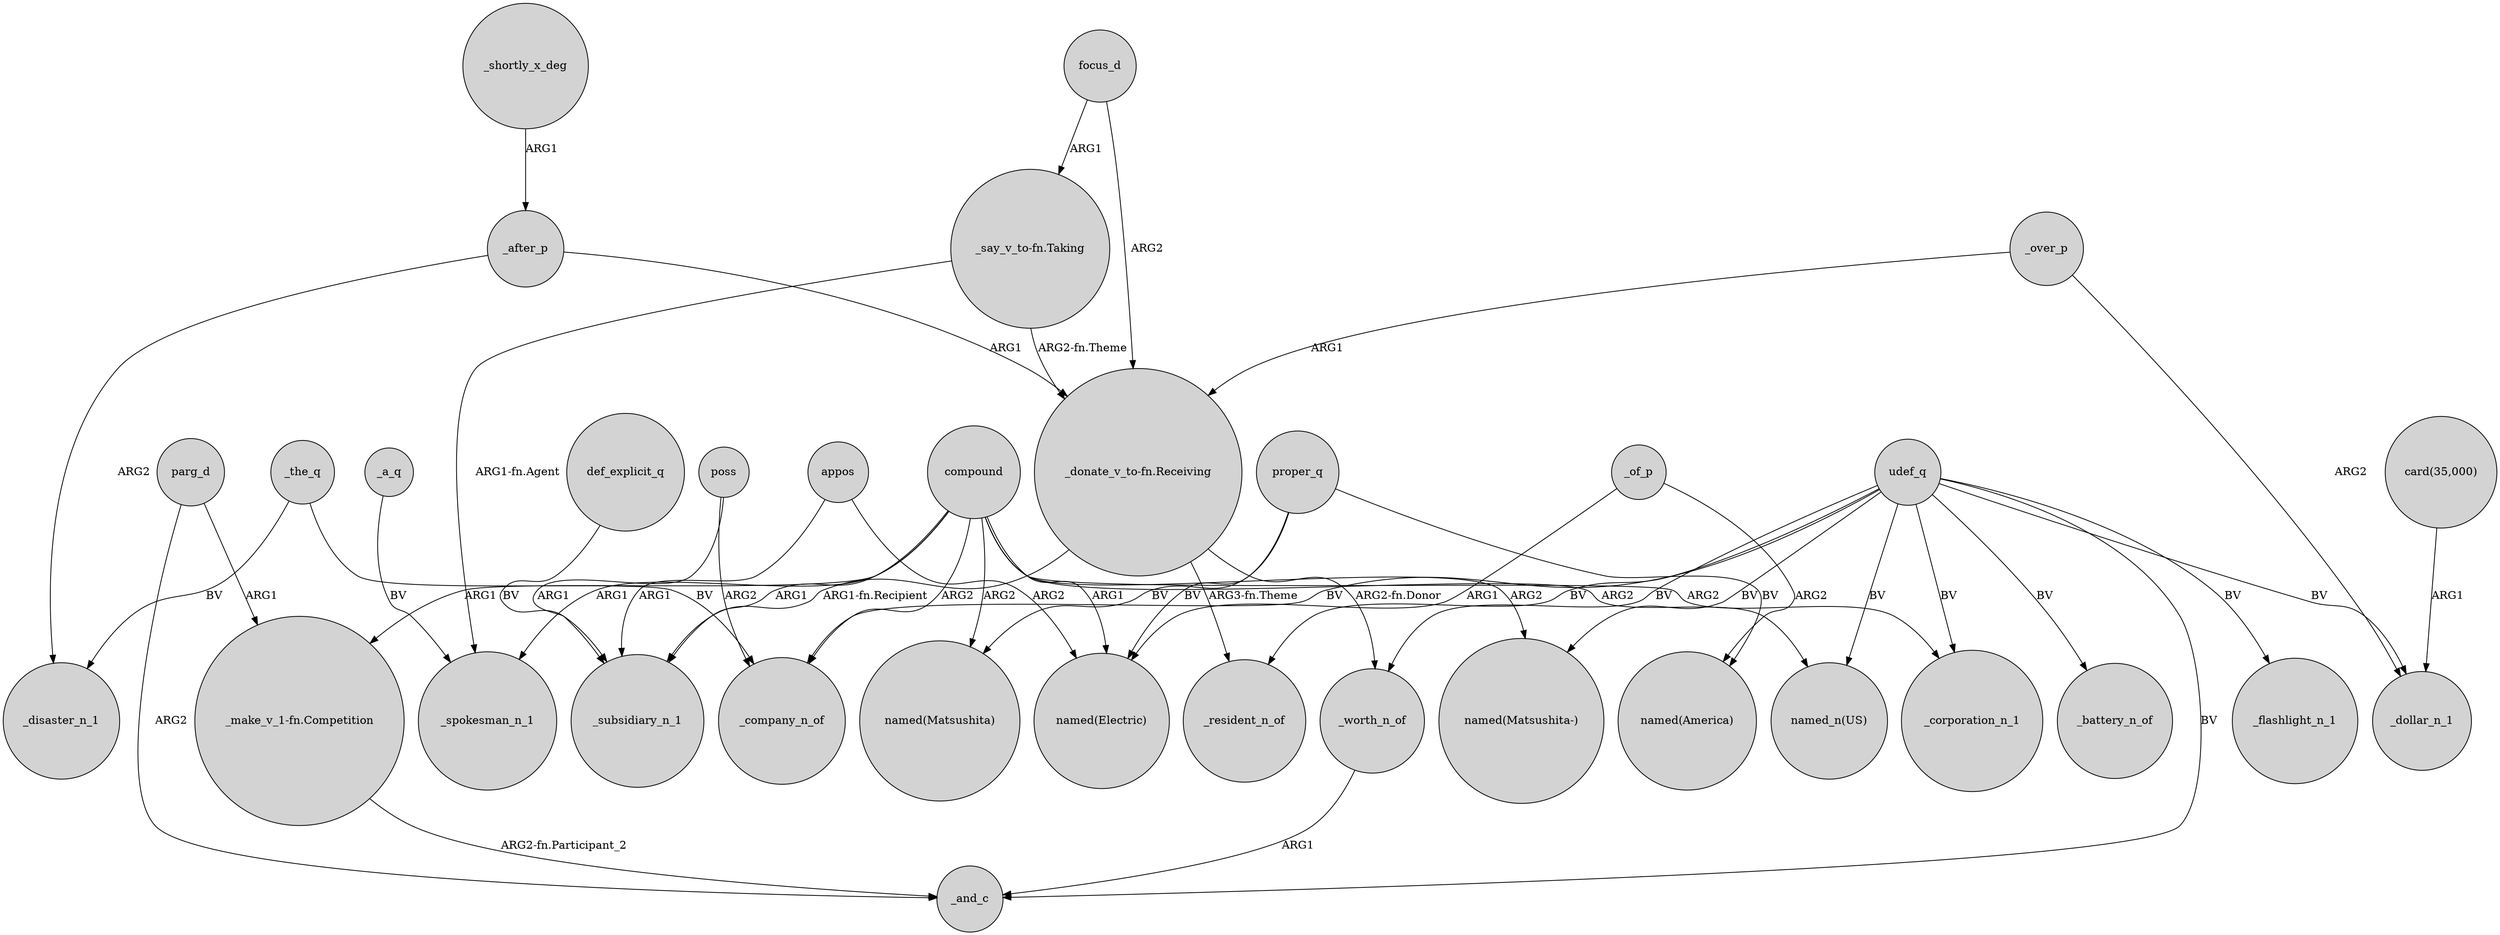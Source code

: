 digraph {
	node [shape=circle style=filled]
	_shortly_x_deg -> _after_p [label=ARG1]
	udef_q -> _resident_n_of [label=BV]
	"_make_v_1-fn.Competition" -> _and_c [label="ARG2-fn.Participant_2"]
	"card(35,000)" -> _dollar_n_1 [label=ARG1]
	"_donate_v_to-fn.Receiving" -> _resident_n_of [label="ARG3-fn.Theme"]
	compound -> _spokesman_n_1 [label=ARG1]
	_over_p -> _dollar_n_1 [label=ARG2]
	focus_d -> "_say_v_to-fn.Taking" [label=ARG1]
	_over_p -> "_donate_v_to-fn.Receiving" [label=ARG1]
	parg_d -> "_make_v_1-fn.Competition" [label=ARG1]
	"_donate_v_to-fn.Receiving" -> _subsidiary_n_1 [label="ARG1-fn.Recipient"]
	compound -> "named(Matsushita)" [label=ARG2]
	_of_p -> "named(Electric)" [label=ARG1]
	_worth_n_of -> _and_c [label=ARG1]
	appos -> _subsidiary_n_1 [label=ARG1]
	proper_q -> "named(America)" [label=BV]
	compound -> "named(Electric)" [label=ARG1]
	"_say_v_to-fn.Taking" -> _spokesman_n_1 [label="ARG1-fn.Agent"]
	udef_q -> _and_c [label=BV]
	compound -> "_make_v_1-fn.Competition" [label=ARG1]
	compound -> _company_n_of [label=ARG2]
	_of_p -> "named(America)" [label=ARG2]
	proper_q -> "named(Matsushita)" [label=BV]
	poss -> _company_n_of [label=ARG2]
	_after_p -> "_donate_v_to-fn.Receiving" [label=ARG1]
	_after_p -> _disaster_n_1 [label=ARG2]
	appos -> "named(Electric)" [label=ARG2]
	focus_d -> "_donate_v_to-fn.Receiving" [label=ARG2]
	"_donate_v_to-fn.Receiving" -> _worth_n_of [label="ARG2-fn.Donor"]
	proper_q -> "named(Electric)" [label=BV]
	udef_q -> _flashlight_n_1 [label=BV]
	udef_q -> _company_n_of [label=BV]
	udef_q -> _dollar_n_1 [label=BV]
	compound -> "named(Matsushita-)" [label=ARG2]
	def_explicit_q -> _subsidiary_n_1 [label=BV]
	_the_q -> _disaster_n_1 [label=BV]
	parg_d -> _and_c [label=ARG2]
	udef_q -> _worth_n_of [label=BV]
	"_say_v_to-fn.Taking" -> "_donate_v_to-fn.Receiving" [label="ARG2-fn.Theme"]
	poss -> _subsidiary_n_1 [label=ARG1]
	compound -> _corporation_n_1 [label=ARG2]
	udef_q -> _corporation_n_1 [label=BV]
	udef_q -> _battery_n_of [label=BV]
	compound -> _subsidiary_n_1 [label=ARG1]
	udef_q -> "named(Matsushita-)" [label=BV]
	compound -> "named_n(US)" [label=ARG2]
	_the_q -> _company_n_of [label=BV]
	_a_q -> _spokesman_n_1 [label=BV]
	udef_q -> "named_n(US)" [label=BV]
}
